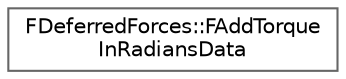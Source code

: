 digraph "Graphical Class Hierarchy"
{
 // INTERACTIVE_SVG=YES
 // LATEX_PDF_SIZE
  bgcolor="transparent";
  edge [fontname=Helvetica,fontsize=10,labelfontname=Helvetica,labelfontsize=10];
  node [fontname=Helvetica,fontsize=10,shape=box,height=0.2,width=0.4];
  rankdir="LR";
  Node0 [id="Node000000",label="FDeferredForces::FAddTorque\lInRadiansData",height=0.2,width=0.4,color="grey40", fillcolor="white", style="filled",URL="$da/dae/structFDeferredForces_1_1FAddTorqueInRadiansData.html",tooltip=" "];
}
